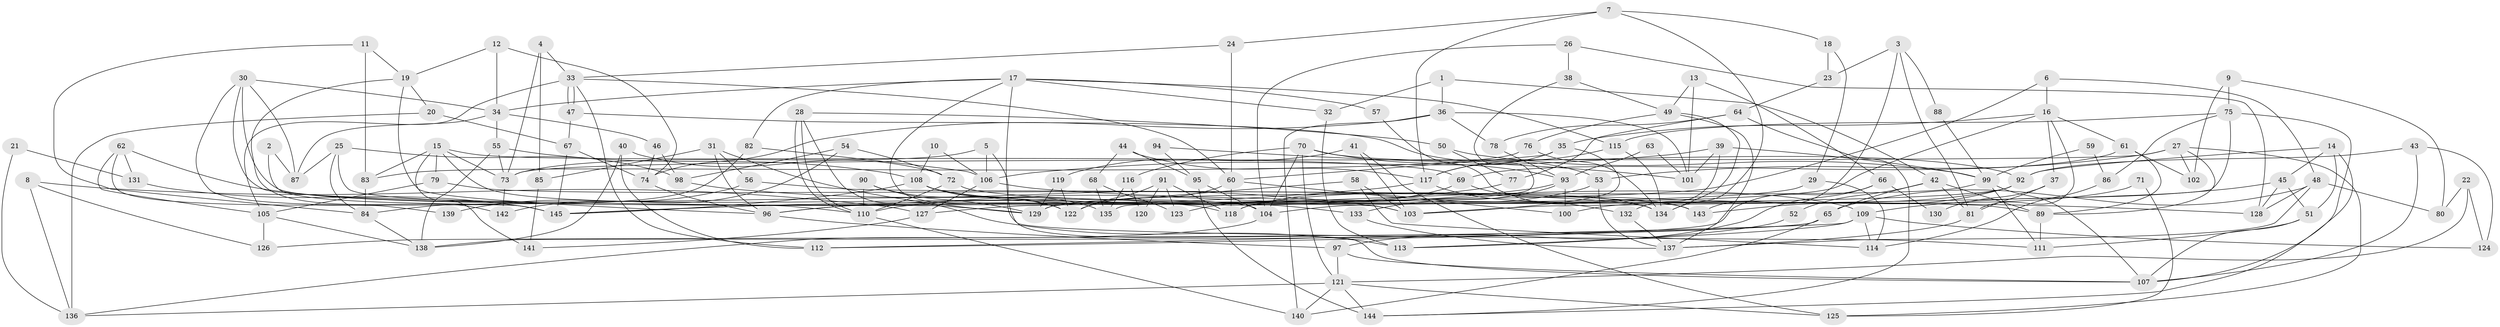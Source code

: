 // Generated by graph-tools (version 1.1) at 2025/26/03/09/25 03:26:19]
// undirected, 145 vertices, 290 edges
graph export_dot {
graph [start="1"]
  node [color=gray90,style=filled];
  1;
  2;
  3;
  4;
  5;
  6;
  7;
  8;
  9;
  10;
  11;
  12;
  13;
  14;
  15;
  16;
  17;
  18;
  19;
  20;
  21;
  22;
  23;
  24;
  25;
  26;
  27;
  28;
  29;
  30;
  31;
  32;
  33;
  34;
  35;
  36;
  37;
  38;
  39;
  40;
  41;
  42;
  43;
  44;
  45;
  46;
  47;
  48;
  49;
  50;
  51;
  52;
  53;
  54;
  55;
  56;
  57;
  58;
  59;
  60;
  61;
  62;
  63;
  64;
  65;
  66;
  67;
  68;
  69;
  70;
  71;
  72;
  73;
  74;
  75;
  76;
  77;
  78;
  79;
  80;
  81;
  82;
  83;
  84;
  85;
  86;
  87;
  88;
  89;
  90;
  91;
  92;
  93;
  94;
  95;
  96;
  97;
  98;
  99;
  100;
  101;
  102;
  103;
  104;
  105;
  106;
  107;
  108;
  109;
  110;
  111;
  112;
  113;
  114;
  115;
  116;
  117;
  118;
  119;
  120;
  121;
  122;
  123;
  124;
  125;
  126;
  127;
  128;
  129;
  130;
  131;
  132;
  133;
  134;
  135;
  136;
  137;
  138;
  139;
  140;
  141;
  142;
  143;
  144;
  145;
  1 -- 42;
  1 -- 36;
  1 -- 32;
  2 -- 145;
  2 -- 87;
  3 -- 81;
  3 -- 23;
  3 -- 88;
  3 -- 143;
  4 -- 33;
  4 -- 85;
  4 -- 73;
  5 -- 106;
  5 -- 73;
  5 -- 111;
  6 -- 16;
  6 -- 145;
  6 -- 48;
  7 -- 24;
  7 -- 134;
  7 -- 18;
  7 -- 117;
  8 -- 126;
  8 -- 127;
  8 -- 136;
  9 -- 75;
  9 -- 102;
  9 -- 80;
  10 -- 106;
  10 -- 108;
  11 -- 19;
  11 -- 83;
  11 -- 84;
  12 -- 19;
  12 -- 34;
  12 -- 74;
  13 -- 49;
  13 -- 101;
  13 -- 66;
  14 -- 92;
  14 -- 45;
  14 -- 51;
  14 -- 144;
  15 -- 104;
  15 -- 69;
  15 -- 73;
  15 -- 79;
  15 -- 83;
  15 -- 141;
  16 -- 61;
  16 -- 35;
  16 -- 37;
  16 -- 81;
  16 -- 127;
  17 -- 115;
  17 -- 107;
  17 -- 32;
  17 -- 34;
  17 -- 57;
  17 -- 82;
  17 -- 122;
  18 -- 29;
  18 -- 23;
  19 -- 20;
  19 -- 96;
  19 -- 142;
  20 -- 136;
  20 -- 67;
  21 -- 136;
  21 -- 131;
  22 -- 124;
  22 -- 80;
  22 -- 121;
  23 -- 64;
  24 -- 33;
  24 -- 60;
  25 -- 84;
  25 -- 87;
  25 -- 98;
  25 -- 129;
  26 -- 104;
  26 -- 128;
  26 -- 38;
  27 -- 89;
  27 -- 73;
  27 -- 53;
  27 -- 102;
  27 -- 125;
  28 -- 113;
  28 -- 110;
  28 -- 110;
  28 -- 50;
  29 -- 96;
  29 -- 114;
  30 -- 34;
  30 -- 110;
  30 -- 87;
  30 -- 103;
  30 -- 145;
  31 -- 129;
  31 -- 96;
  31 -- 56;
  31 -- 85;
  32 -- 113;
  33 -- 47;
  33 -- 47;
  33 -- 60;
  33 -- 105;
  33 -- 112;
  34 -- 55;
  34 -- 46;
  34 -- 87;
  35 -- 103;
  35 -- 117;
  35 -- 60;
  36 -- 140;
  36 -- 74;
  36 -- 78;
  36 -- 101;
  37 -- 81;
  37 -- 130;
  38 -- 49;
  38 -- 135;
  39 -- 99;
  39 -- 132;
  39 -- 101;
  39 -- 106;
  40 -- 138;
  40 -- 112;
  40 -- 72;
  41 -- 125;
  41 -- 119;
  41 -- 103;
  42 -- 81;
  42 -- 89;
  42 -- 52;
  42 -- 65;
  43 -- 92;
  43 -- 107;
  43 -- 124;
  44 -- 117;
  44 -- 95;
  44 -- 68;
  45 -- 128;
  45 -- 51;
  45 -- 109;
  46 -- 98;
  46 -- 74;
  47 -- 67;
  47 -- 53;
  48 -- 137;
  48 -- 65;
  48 -- 80;
  48 -- 128;
  49 -- 137;
  49 -- 76;
  49 -- 134;
  50 -- 77;
  50 -- 99;
  51 -- 111;
  51 -- 107;
  52 -- 113;
  53 -- 118;
  53 -- 137;
  54 -- 142;
  54 -- 98;
  54 -- 72;
  55 -- 73;
  55 -- 138;
  55 -- 108;
  56 -- 134;
  56 -- 139;
  57 -- 143;
  58 -- 129;
  58 -- 103;
  58 -- 114;
  59 -- 86;
  59 -- 99;
  60 -- 122;
  60 -- 100;
  60 -- 118;
  61 -- 69;
  61 -- 89;
  61 -- 102;
  62 -- 105;
  62 -- 118;
  62 -- 131;
  62 -- 139;
  63 -- 93;
  63 -- 101;
  64 -- 144;
  64 -- 78;
  64 -- 77;
  65 -- 112;
  65 -- 126;
  65 -- 140;
  66 -- 97;
  66 -- 130;
  66 -- 138;
  67 -- 74;
  67 -- 145;
  68 -- 135;
  68 -- 123;
  69 -- 123;
  69 -- 134;
  70 -- 92;
  70 -- 121;
  70 -- 93;
  70 -- 104;
  70 -- 116;
  71 -- 125;
  71 -- 100;
  72 -- 89;
  72 -- 110;
  73 -- 142;
  74 -- 96;
  75 -- 107;
  75 -- 103;
  75 -- 86;
  75 -- 115;
  76 -- 83;
  76 -- 134;
  77 -- 96;
  78 -- 93;
  79 -- 143;
  79 -- 105;
  81 -- 137;
  82 -- 84;
  82 -- 106;
  83 -- 84;
  84 -- 138;
  85 -- 141;
  86 -- 114;
  88 -- 99;
  89 -- 111;
  90 -- 122;
  90 -- 110;
  90 -- 129;
  91 -- 122;
  91 -- 118;
  91 -- 120;
  91 -- 123;
  92 -- 104;
  92 -- 118;
  92 -- 143;
  93 -- 110;
  93 -- 100;
  93 -- 133;
  94 -- 95;
  94 -- 101;
  95 -- 104;
  95 -- 144;
  96 -- 97;
  97 -- 107;
  97 -- 121;
  98 -- 103;
  99 -- 129;
  99 -- 107;
  99 -- 111;
  104 -- 136;
  105 -- 126;
  105 -- 138;
  106 -- 127;
  106 -- 128;
  108 -- 109;
  108 -- 122;
  108 -- 133;
  108 -- 135;
  108 -- 145;
  109 -- 112;
  109 -- 113;
  109 -- 114;
  109 -- 124;
  110 -- 140;
  115 -- 117;
  115 -- 134;
  116 -- 135;
  116 -- 120;
  117 -- 145;
  117 -- 132;
  119 -- 129;
  119 -- 122;
  121 -- 140;
  121 -- 125;
  121 -- 136;
  121 -- 144;
  127 -- 141;
  131 -- 145;
  132 -- 137;
  133 -- 137;
}
